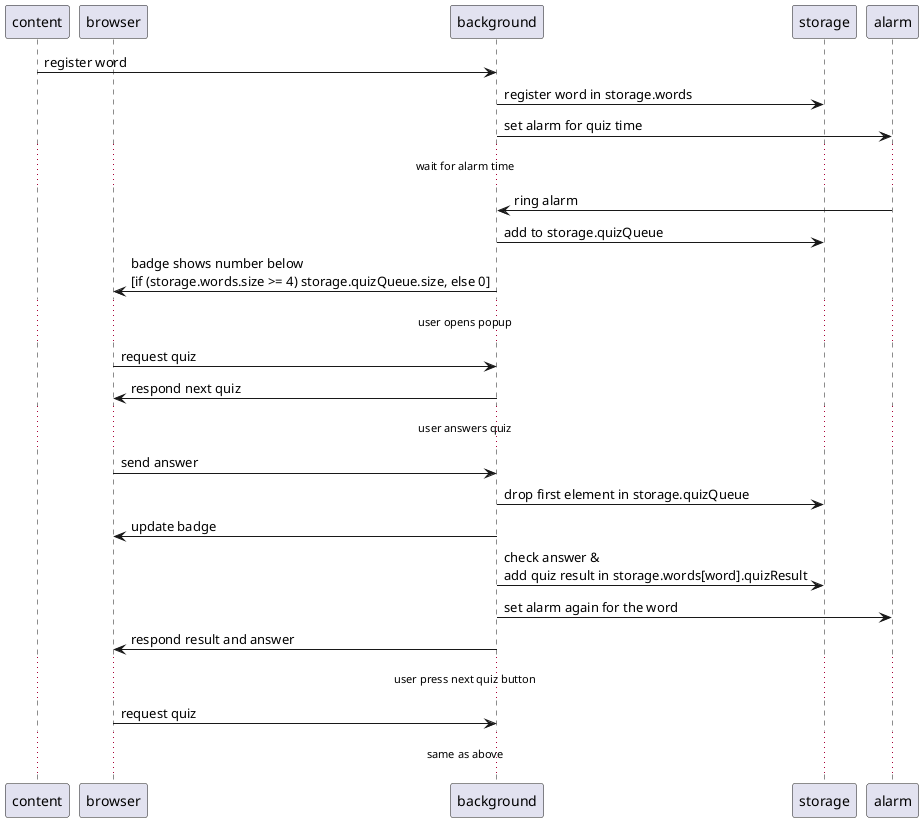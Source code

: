 @startuml
participant content
participant browser
participant background
participant storage
participant alarm

content->background: register word
background->storage: register word in storage.words
background->alarm: set alarm for quiz time
...wait for alarm time...
alarm-> background: ring alarm
background->storage: add to storage.quizQueue
background->browser: badge shows number below\n[if (storage.words.size >= 4) storage.quizQueue.size, else 0]
...user opens popup...
browser->background: request quiz
background->browser: respond next quiz
...user answers quiz...
browser->background: send answer
background->storage: drop first element in storage.quizQueue
background->browser: update badge
background->storage: check answer &\nadd quiz result in storage.words[word].quizResult
background->alarm: set alarm again for the word
background->browser: respond result and answer
...user press next quiz button...
browser->background: request quiz
...same as above...
@enduml
